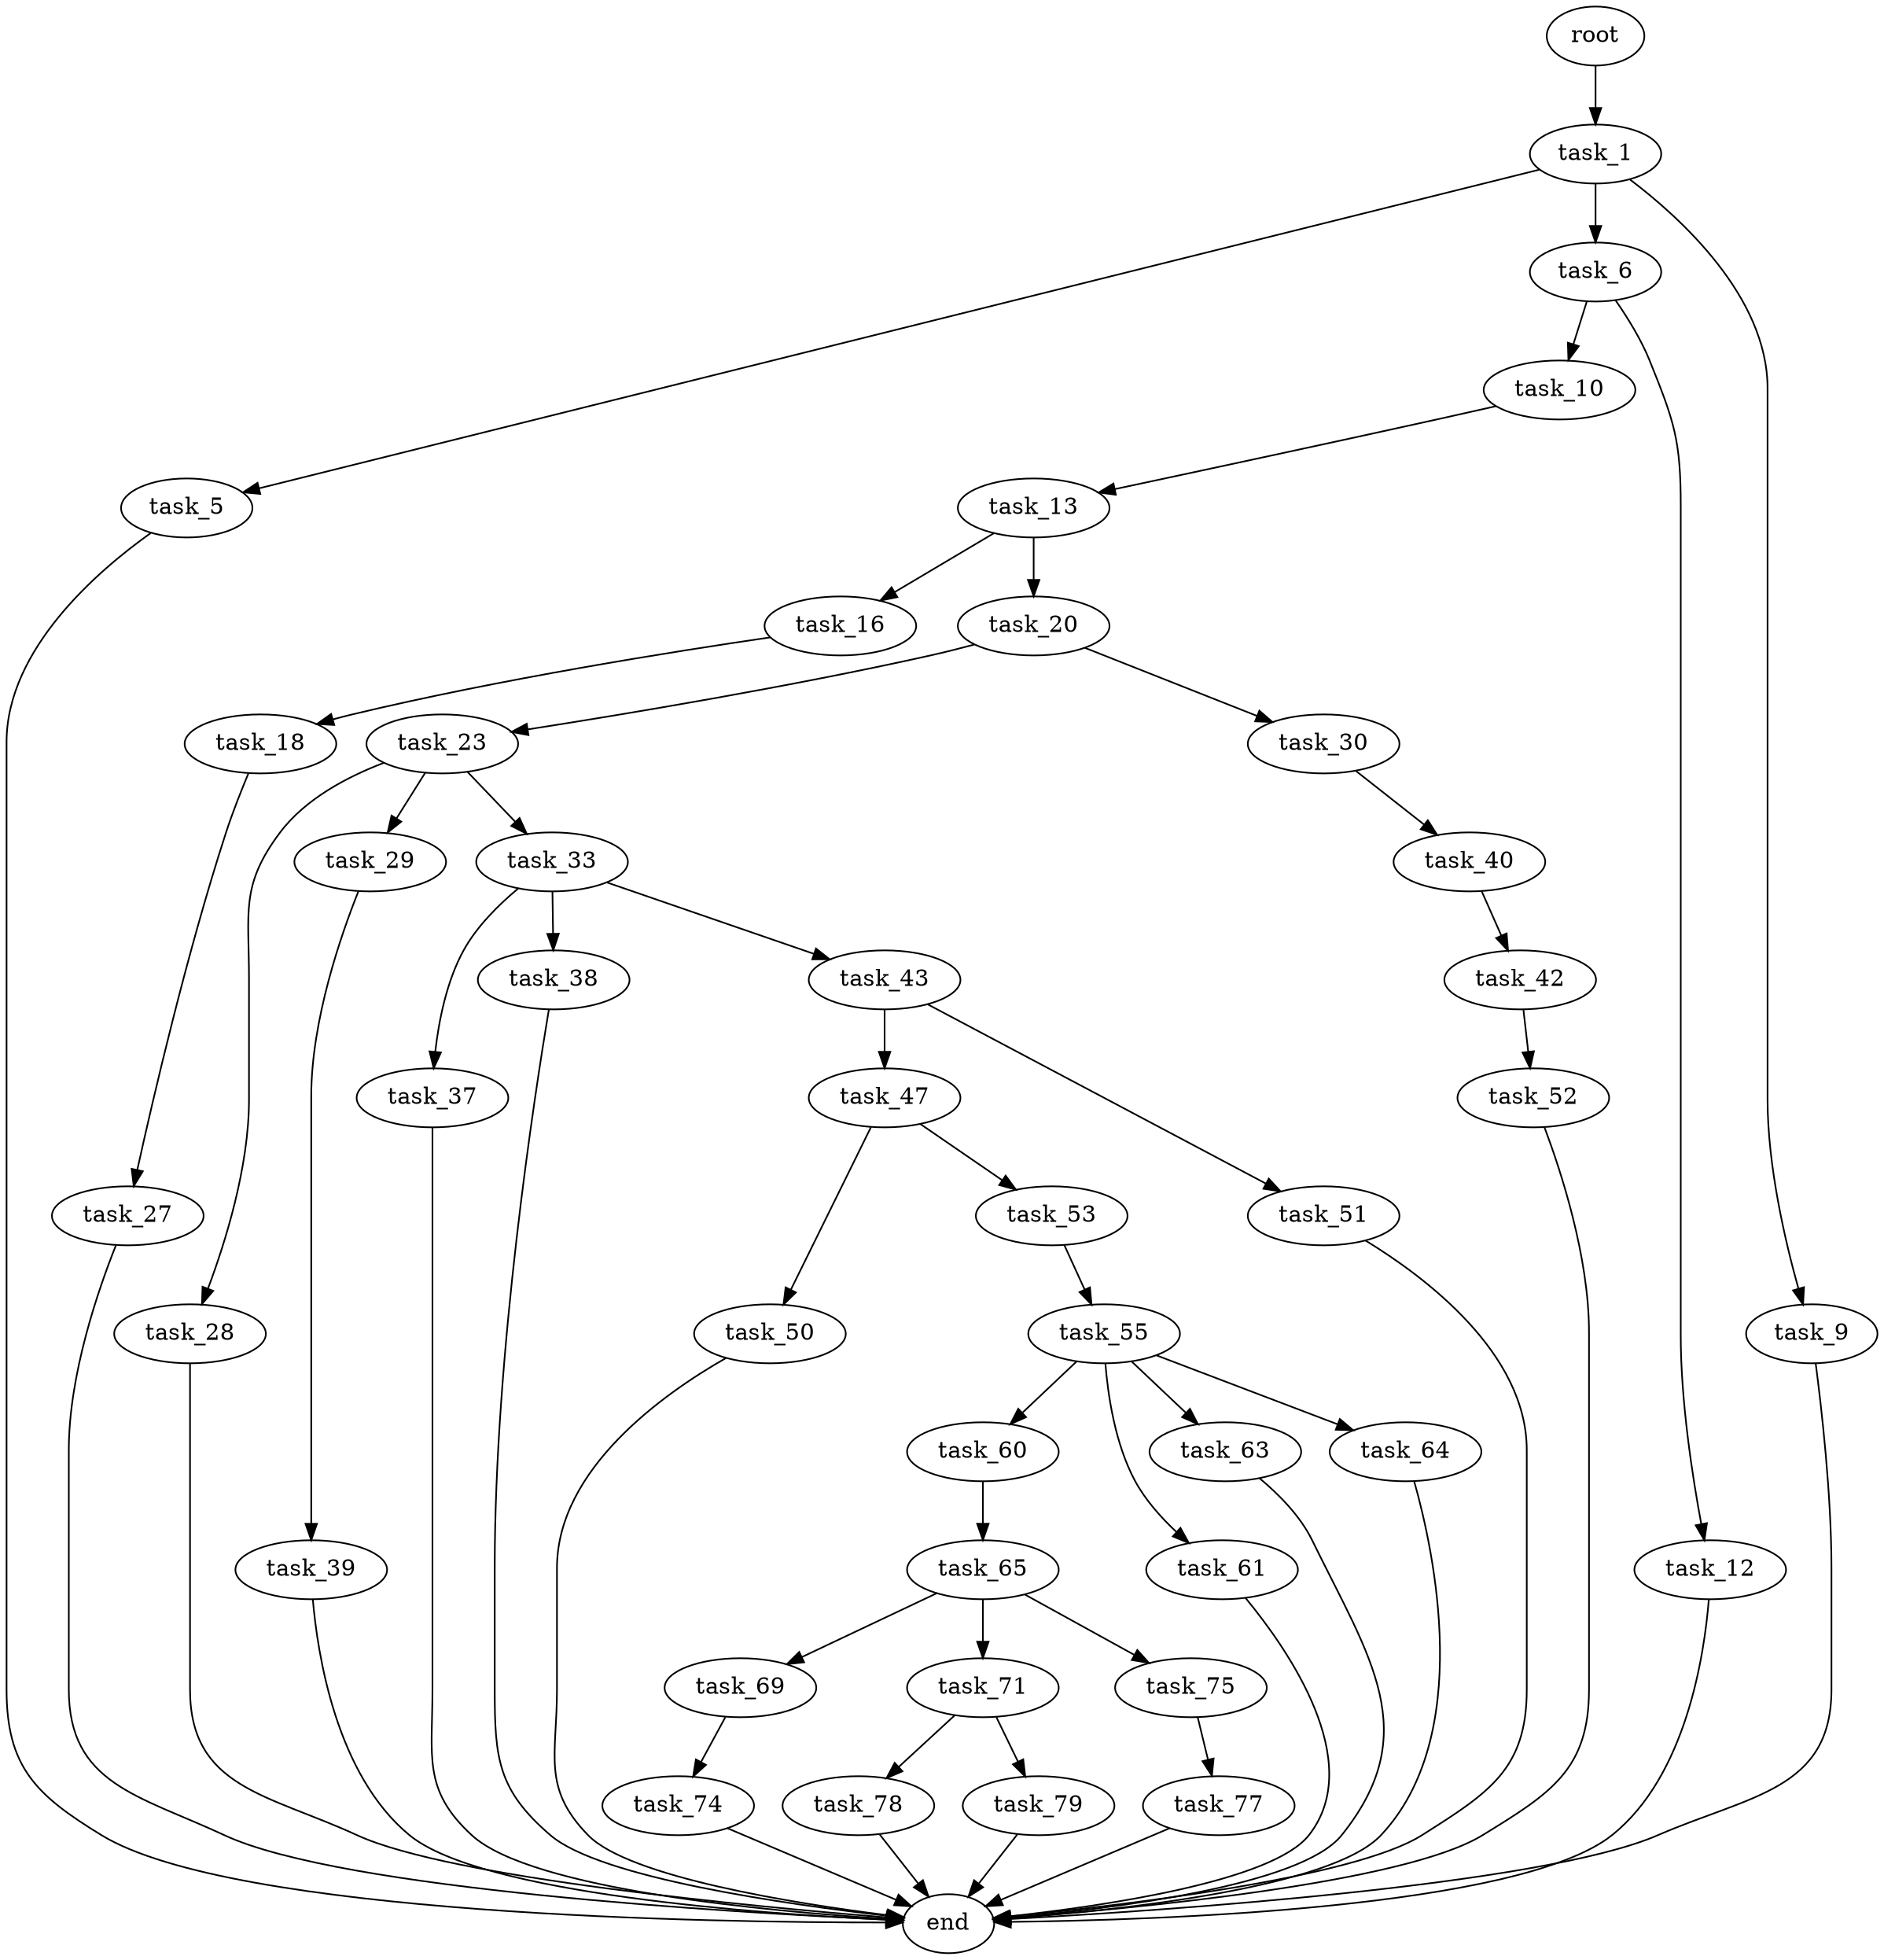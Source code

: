digraph G {
  root [size="0.000000"];
  task_1 [size="164883928874.000000"];
  task_5 [size="576802631885.000000"];
  task_6 [size="2785852637.000000"];
  task_9 [size="64425231636.000000"];
  end [size="0.000000"];
  task_10 [size="342282836784.000000"];
  task_12 [size="1073741824000.000000"];
  task_13 [size="231928233984.000000"];
  task_16 [size="28991029248.000000"];
  task_20 [size="13908922167.000000"];
  task_18 [size="283905031616.000000"];
  task_27 [size="20716299051.000000"];
  task_23 [size="13977992072.000000"];
  task_30 [size="782757789696.000000"];
  task_28 [size="3544660877.000000"];
  task_29 [size="68719476736.000000"];
  task_33 [size="435156574939.000000"];
  task_39 [size="154074838050.000000"];
  task_40 [size="8589934592.000000"];
  task_37 [size="26855099142.000000"];
  task_38 [size="782757789696.000000"];
  task_43 [size="1073741824000.000000"];
  task_42 [size="191391085808.000000"];
  task_52 [size="40160189520.000000"];
  task_47 [size="104113122089.000000"];
  task_51 [size="1043870457522.000000"];
  task_50 [size="1132790727.000000"];
  task_53 [size="39824127027.000000"];
  task_55 [size="998986575889.000000"];
  task_60 [size="219844150343.000000"];
  task_61 [size="397955043408.000000"];
  task_63 [size="68719476736.000000"];
  task_64 [size="1073741824000.000000"];
  task_65 [size="1382701109060.000000"];
  task_69 [size="152959537677.000000"];
  task_71 [size="125397068532.000000"];
  task_75 [size="549755813888.000000"];
  task_74 [size="329492399257.000000"];
  task_78 [size="68719476736.000000"];
  task_79 [size="134217728000.000000"];
  task_77 [size="134217728000.000000"];

  root -> task_1 [size="1.000000"];
  task_1 -> task_5 [size="209715200.000000"];
  task_1 -> task_6 [size="209715200.000000"];
  task_1 -> task_9 [size="209715200.000000"];
  task_5 -> end [size="1.000000"];
  task_6 -> task_10 [size="134217728.000000"];
  task_6 -> task_12 [size="134217728.000000"];
  task_9 -> end [size="1.000000"];
  task_10 -> task_13 [size="301989888.000000"];
  task_12 -> end [size="1.000000"];
  task_13 -> task_16 [size="301989888.000000"];
  task_13 -> task_20 [size="301989888.000000"];
  task_16 -> task_18 [size="75497472.000000"];
  task_20 -> task_23 [size="33554432.000000"];
  task_20 -> task_30 [size="33554432.000000"];
  task_18 -> task_27 [size="209715200.000000"];
  task_27 -> end [size="1.000000"];
  task_23 -> task_28 [size="301989888.000000"];
  task_23 -> task_29 [size="301989888.000000"];
  task_23 -> task_33 [size="301989888.000000"];
  task_30 -> task_40 [size="679477248.000000"];
  task_28 -> end [size="1.000000"];
  task_29 -> task_39 [size="134217728.000000"];
  task_33 -> task_37 [size="301989888.000000"];
  task_33 -> task_38 [size="301989888.000000"];
  task_33 -> task_43 [size="301989888.000000"];
  task_39 -> end [size="1.000000"];
  task_40 -> task_42 [size="33554432.000000"];
  task_37 -> end [size="1.000000"];
  task_38 -> end [size="1.000000"];
  task_43 -> task_47 [size="838860800.000000"];
  task_43 -> task_51 [size="838860800.000000"];
  task_42 -> task_52 [size="536870912.000000"];
  task_52 -> end [size="1.000000"];
  task_47 -> task_50 [size="75497472.000000"];
  task_47 -> task_53 [size="75497472.000000"];
  task_51 -> end [size="1.000000"];
  task_50 -> end [size="1.000000"];
  task_53 -> task_55 [size="679477248.000000"];
  task_55 -> task_60 [size="679477248.000000"];
  task_55 -> task_61 [size="679477248.000000"];
  task_55 -> task_63 [size="679477248.000000"];
  task_55 -> task_64 [size="679477248.000000"];
  task_60 -> task_65 [size="209715200.000000"];
  task_61 -> end [size="1.000000"];
  task_63 -> end [size="1.000000"];
  task_64 -> end [size="1.000000"];
  task_65 -> task_69 [size="838860800.000000"];
  task_65 -> task_71 [size="838860800.000000"];
  task_65 -> task_75 [size="838860800.000000"];
  task_69 -> task_74 [size="209715200.000000"];
  task_71 -> task_78 [size="209715200.000000"];
  task_71 -> task_79 [size="209715200.000000"];
  task_75 -> task_77 [size="536870912.000000"];
  task_74 -> end [size="1.000000"];
  task_78 -> end [size="1.000000"];
  task_79 -> end [size="1.000000"];
  task_77 -> end [size="1.000000"];
}
